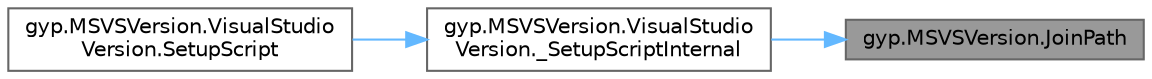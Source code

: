 digraph "gyp.MSVSVersion.JoinPath"
{
 // LATEX_PDF_SIZE
  bgcolor="transparent";
  edge [fontname=Helvetica,fontsize=10,labelfontname=Helvetica,labelfontsize=10];
  node [fontname=Helvetica,fontsize=10,shape=box,height=0.2,width=0.4];
  rankdir="RL";
  Node1 [id="Node000001",label="gyp.MSVSVersion.JoinPath",height=0.2,width=0.4,color="gray40", fillcolor="grey60", style="filled", fontcolor="black",tooltip=" "];
  Node1 -> Node2 [id="edge1_Node000001_Node000002",dir="back",color="steelblue1",style="solid",tooltip=" "];
  Node2 [id="Node000002",label="gyp.MSVSVersion.VisualStudio\lVersion._SetupScriptInternal",height=0.2,width=0.4,color="grey40", fillcolor="white", style="filled",URL="$classgyp_1_1_m_s_v_s_version_1_1_visual_studio_version.html#a8b462ab6297478369b4231df44df7b02",tooltip=" "];
  Node2 -> Node3 [id="edge2_Node000002_Node000003",dir="back",color="steelblue1",style="solid",tooltip=" "];
  Node3 [id="Node000003",label="gyp.MSVSVersion.VisualStudio\lVersion.SetupScript",height=0.2,width=0.4,color="grey40", fillcolor="white", style="filled",URL="$classgyp_1_1_m_s_v_s_version_1_1_visual_studio_version.html#a9d0007bb6b8067e61b9a84d3d0c98993",tooltip=" "];
}
